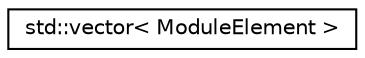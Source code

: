 digraph "Graphical Class Hierarchy"
{
  edge [fontname="Helvetica",fontsize="10",labelfontname="Helvetica",labelfontsize="10"];
  node [fontname="Helvetica",fontsize="10",shape=record];
  rankdir="LR";
  Node0 [label="std::vector\< ModuleElement \>",height=0.2,width=0.4,color="black", fillcolor="white", style="filled",URL="$classstd_1_1vector.html"];
}
